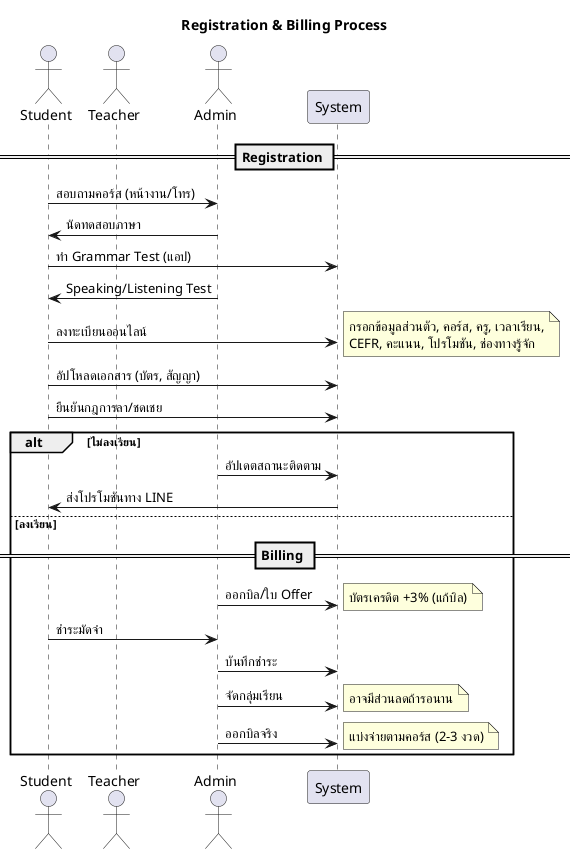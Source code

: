 @startuml
title Registration & Billing Process

actor Student
actor Teacher
actor Admin
participant System

== Registration ==

Student -> Admin: สอบถามคอร์ส (หน้างาน/โทร)
Admin -> Student: นัดทดสอบภาษา
Student -> System: ทำ Grammar Test (แอป)
Admin -> Student: Speaking/Listening Test

Student -> System: ลงทะเบียนออนไลน์
note right
  กรอกข้อมูลส่วนตัว, คอร์ส, ครู, เวลาเรียน,
  CEFR, คะแนน, โปรโมชัน, ช่องทางรู้จัก
end note

Student -> System: อัปโหลดเอกสาร (บัตร, สัญญา)
Student -> System: ยืนยันกฎการลา/ชดเชย

alt ไม่ลงเรียน
    Admin -> System: อัปเดตสถานะติดตาม
    System -> Student: ส่งโปรโมชันทาง LINE
else ลงเรียน
    == Billing ==
    Admin -> System: ออกบิล/ใบ Offer
    note right: บัตรเครดิต +3% (แก้บิล)
    Student -> Admin: ชำระมัดจำ
    Admin -> System: บันทึกชำระ

    Admin -> System: จัดกลุ่มเรียน
    note right: อาจมีส่วนลดถ้ารอนาน

    Admin -> System: ออกบิลจริง
    note right: แบ่งจ่ายตามคอร์ส (2-3 งวด)
end

@enduml
